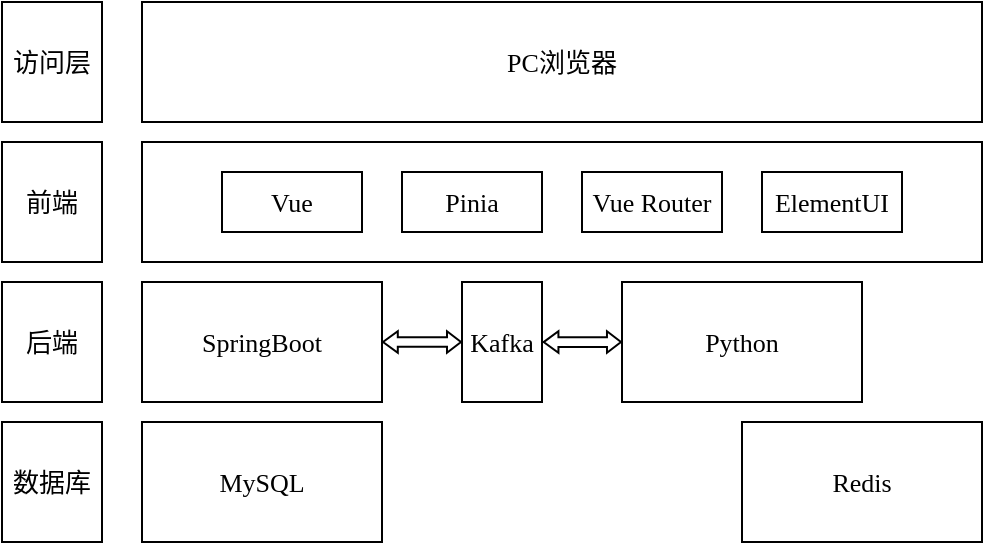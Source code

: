 <mxfile version="21.2.9" type="github">
  <diagram name="第 1 页" id="gowAeJeLTweQWPJeWf1h">
    <mxGraphModel dx="686" dy="384" grid="1" gridSize="10" guides="1" tooltips="1" connect="1" arrows="1" fold="1" page="1" pageScale="1" pageWidth="583" pageHeight="827" math="0" shadow="0">
      <root>
        <mxCell id="0" />
        <mxCell id="1" parent="0" />
        <mxCell id="Yw5uILtMvtEFI5OF6cG2-1" value="访问层" style="rounded=0;whiteSpace=wrap;html=1;fontFamily=宋体;fontSize=13;" parent="1" vertex="1">
          <mxGeometry x="50" y="30" width="50" height="60" as="geometry" />
        </mxCell>
        <mxCell id="Yw5uILtMvtEFI5OF6cG2-2" value="PC浏览器" style="rounded=0;whiteSpace=wrap;html=1;fontFamily=宋体;fontSize=13;" parent="1" vertex="1">
          <mxGeometry x="120" y="30" width="420" height="60" as="geometry" />
        </mxCell>
        <mxCell id="Yw5uILtMvtEFI5OF6cG2-3" value="前端" style="rounded=0;whiteSpace=wrap;html=1;fontFamily=宋体;fontSize=13;" parent="1" vertex="1">
          <mxGeometry x="50" y="100" width="50" height="60" as="geometry" />
        </mxCell>
        <mxCell id="Yw5uILtMvtEFI5OF6cG2-4" value="" style="rounded=0;whiteSpace=wrap;html=1;fontFamily=宋体;fontSize=13;" parent="1" vertex="1">
          <mxGeometry x="120" y="100" width="420" height="60" as="geometry" />
        </mxCell>
        <mxCell id="Yw5uILtMvtEFI5OF6cG2-5" value="Vue" style="rounded=0;whiteSpace=wrap;html=1;fontFamily=宋体;fontSize=13;" parent="1" vertex="1">
          <mxGeometry x="160" y="115" width="70" height="30" as="geometry" />
        </mxCell>
        <mxCell id="Yw5uILtMvtEFI5OF6cG2-6" value="ElementUI" style="rounded=0;whiteSpace=wrap;html=1;fontFamily=宋体;fontSize=13;" parent="1" vertex="1">
          <mxGeometry x="430" y="115" width="70" height="30" as="geometry" />
        </mxCell>
        <mxCell id="ZB8pXx9DZRXZiF8Oz1ir-1" value="Pinia" style="rounded=0;whiteSpace=wrap;html=1;fontFamily=宋体;fontSize=13;" vertex="1" parent="1">
          <mxGeometry x="250" y="115" width="70" height="30" as="geometry" />
        </mxCell>
        <mxCell id="ZB8pXx9DZRXZiF8Oz1ir-2" value="Vue Router" style="rounded=0;whiteSpace=wrap;html=1;fontFamily=宋体;fontSize=13;" vertex="1" parent="1">
          <mxGeometry x="340" y="115" width="70" height="30" as="geometry" />
        </mxCell>
        <mxCell id="ZB8pXx9DZRXZiF8Oz1ir-5" value="后端" style="rounded=0;whiteSpace=wrap;html=1;fontFamily=宋体;fontSize=13;" vertex="1" parent="1">
          <mxGeometry x="50" y="170" width="50" height="60" as="geometry" />
        </mxCell>
        <mxCell id="ZB8pXx9DZRXZiF8Oz1ir-6" value="SpringBoot" style="rounded=0;whiteSpace=wrap;html=1;fontFamily=宋体;fontSize=13;" vertex="1" parent="1">
          <mxGeometry x="120" y="170" width="120" height="60" as="geometry" />
        </mxCell>
        <mxCell id="ZB8pXx9DZRXZiF8Oz1ir-7" value="Python" style="rounded=0;whiteSpace=wrap;html=1;fontFamily=宋体;fontSize=13;" vertex="1" parent="1">
          <mxGeometry x="360" y="170" width="120" height="60" as="geometry" />
        </mxCell>
        <mxCell id="ZB8pXx9DZRXZiF8Oz1ir-8" value="Kafka" style="rounded=0;whiteSpace=wrap;html=1;fontFamily=宋体;fontSize=13;" vertex="1" parent="1">
          <mxGeometry x="280" y="170" width="40" height="60" as="geometry" />
        </mxCell>
        <mxCell id="ZB8pXx9DZRXZiF8Oz1ir-9" value="" style="shape=flexArrow;endArrow=classic;startArrow=classic;html=1;rounded=0;exitX=1;exitY=0.5;exitDx=0;exitDy=0;entryX=0;entryY=0.5;entryDx=0;entryDy=0;startWidth=4.942;startSize=2.134;endWidth=4.942;endSize=2.004;fontFamily=宋体;fontSize=13;width=4.866;" edge="1" parent="1" source="ZB8pXx9DZRXZiF8Oz1ir-6" target="ZB8pXx9DZRXZiF8Oz1ir-8">
          <mxGeometry width="100" height="100" relative="1" as="geometry">
            <mxPoint x="190" y="370" as="sourcePoint" />
            <mxPoint x="290" y="270" as="targetPoint" />
          </mxGeometry>
        </mxCell>
        <mxCell id="ZB8pXx9DZRXZiF8Oz1ir-10" value="" style="shape=flexArrow;endArrow=classic;startArrow=classic;html=1;rounded=0;exitX=1.008;exitY=0.501;exitDx=0;exitDy=0;startWidth=4.942;startSize=2.134;endWidth=4.942;endSize=2.004;fontFamily=宋体;fontSize=13;width=4.866;exitPerimeter=0;entryX=0;entryY=0.5;entryDx=0;entryDy=0;" edge="1" parent="1" source="ZB8pXx9DZRXZiF8Oz1ir-8" target="ZB8pXx9DZRXZiF8Oz1ir-7">
          <mxGeometry width="100" height="100" relative="1" as="geometry">
            <mxPoint x="345" y="199.99" as="sourcePoint" />
            <mxPoint x="400" y="200" as="targetPoint" />
          </mxGeometry>
        </mxCell>
        <mxCell id="ZB8pXx9DZRXZiF8Oz1ir-11" value="数据库" style="rounded=0;whiteSpace=wrap;html=1;fontFamily=宋体;fontSize=13;" vertex="1" parent="1">
          <mxGeometry x="50" y="240" width="50" height="60" as="geometry" />
        </mxCell>
        <mxCell id="ZB8pXx9DZRXZiF8Oz1ir-12" value="Redis" style="rounded=0;whiteSpace=wrap;html=1;fontFamily=宋体;fontSize=13;" vertex="1" parent="1">
          <mxGeometry x="420" y="240" width="120" height="60" as="geometry" />
        </mxCell>
        <mxCell id="ZB8pXx9DZRXZiF8Oz1ir-13" value="MySQL" style="rounded=0;whiteSpace=wrap;html=1;fontFamily=宋体;fontSize=13;" vertex="1" parent="1">
          <mxGeometry x="120" y="240" width="120" height="60" as="geometry" />
        </mxCell>
      </root>
    </mxGraphModel>
  </diagram>
</mxfile>
